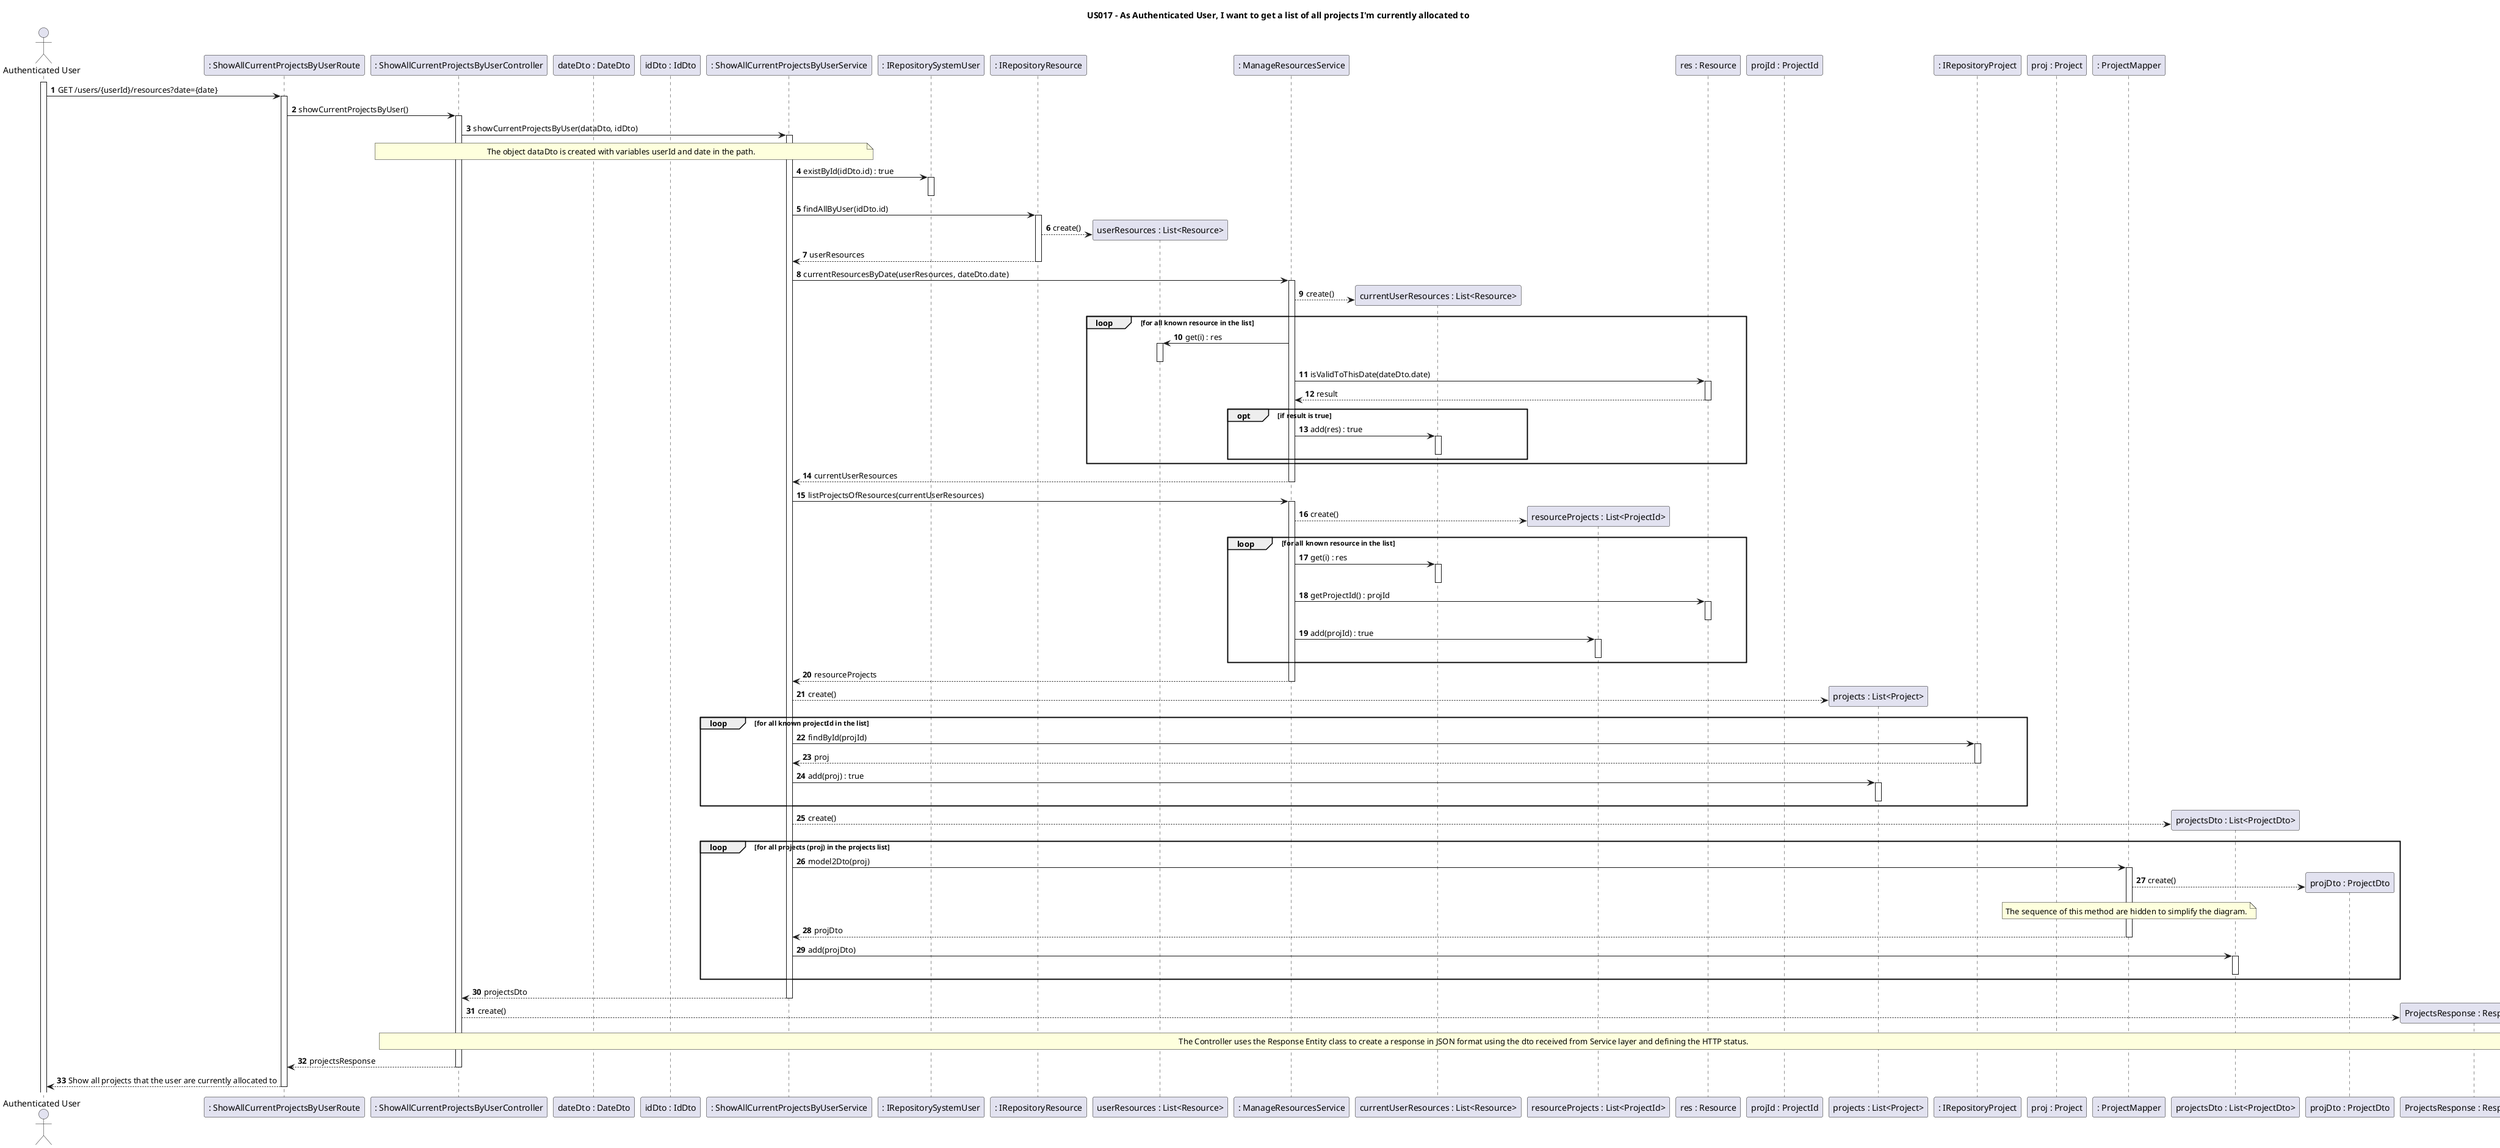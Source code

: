@startuml
'https://plantuml.com/sequence-diagram

title US017 - As Authenticated User, I want to get a list of all projects I'm currently allocated to

autonumber

actor "Authenticated User" as actor
participant ": ShowAllCurrentProjectsByUserRoute" as route
participant ": ShowAllCurrentProjectsByUserController" as ctrl
participant "dateDto : DateDto" as dataDto
participant "idDto : IdDto" as idDto
participant ": ShowAllCurrentProjectsByUserService" as srv
participant ": IRepositorySystemUser" as userStore
participant ": IRepositoryResource" as resStore
participant "userResources : List<Resource>" as resList
participant ": ManageResourcesService" as dsrv
participant "currentUserResources : List<Resource>" as resList2
participant "resourceProjects : List<ProjectId>" as resList4
participant "res : Resource" as res
participant "projId : ProjectId" as pId
participant "projects : List<Project>" as projList
participant ": IRepositoryProject" as projStore
participant "proj : Project" as proj
participant ": ProjectMapper" as map
participant "projectsDto : List<ProjectDto>" as listDto
participant "projDto : ProjectDto" as dto
participant "ProjectsResponse : ResponseEntity" as json

activate actor
autoactivate on

actor -> route : GET /users/{userId}/resources?date={date}
route -> ctrl : showCurrentProjectsByUser()
ctrl -> srv : showCurrentProjectsByUser(dataDto, idDto)
note over ctrl, srv : The object dataDto is created with variables userId and date in the path.
srv -> userStore : existById(idDto.id) : true
deactivate
srv -> resStore : findAllByUser(idDto.id)
resStore --> resList** : create()
resStore --> srv : userResources
srv -> dsrv : currentResourcesByDate(userResources, dateDto.date)
dsrv --> resList2**: create()
loop for all known resource in the list
dsrv -> resList : get(i) : res
deactivate
dsrv -> res : isValidToThisDate(dateDto.date)
res --> dsrv : result
opt if result is true
dsrv -> resList2 : add(res) : true
deactivate
end
end
dsrv --> srv : currentUserResources
srv -> dsrv : listProjectsOfResources(currentUserResources)
dsrv --> resList4**: create()
loop for all known resource in the list
dsrv -> resList2 : get(i) : res
deactivate
dsrv -> res : getProjectId() : projId
deactivate
dsrv -> resList4 : add(projId) : true
deactivate
end
dsrv --> srv : resourceProjects
srv --> projList**: create()
loop for all known projectId in the list
srv -> projStore : findById(projId)
projStore --> srv : proj
srv -> projList : add(proj) : true
deactivate
end
srv --> listDto**: create()
loop for all projects (proj) in the projects list
srv -> map : model2Dto(proj)
map --> dto** : create()
note over map : The sequence of this method are hidden to simplify the diagram.
map --> srv : projDto
srv -> listDto : add(projDto)
deactivate
end
srv --> ctrl : projectsDto
ctrl --> json**: create()
note over ctrl, json : The Controller uses the Response Entity class to create a response in JSON format using the dto received from Service layer and defining the HTTP status.
ctrl --> route : projectsResponse
route --> actor : Show all projects that the user are currently allocated to


@enduml